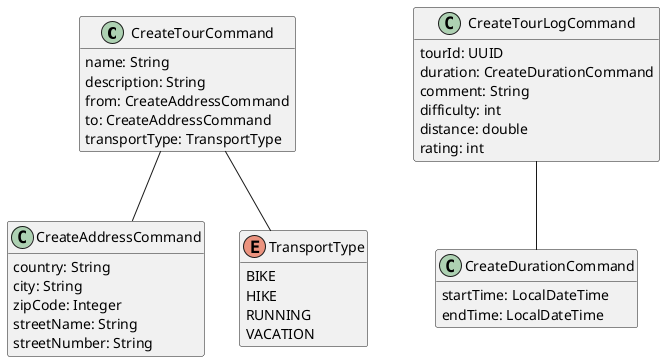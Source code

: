 @startuml
hide methods

class CreateTourCommand {
    name: String
    description: String
    from: CreateAddressCommand
    to: CreateAddressCommand
    transportType: TransportType
}

class CreateAddressCommand {
    country: String
    city: String
    zipCode: Integer
    streetName: String
    streetNumber: String
}

enum TransportType {
    BIKE
    HIKE
    RUNNING
    VACATION
}

class CreateTourLogCommand {
    tourId: UUID
    duration: CreateDurationCommand
    comment: String
    difficulty: int
    distance: double
    rating: int
}

class CreateDurationCommand {
    startTime: LocalDateTime
    endTime: LocalDateTime
}

CreateTourCommand -- CreateAddressCommand
CreateTourCommand -- TransportType

CreateTourLogCommand -- CreateDurationCommand

@enduml
